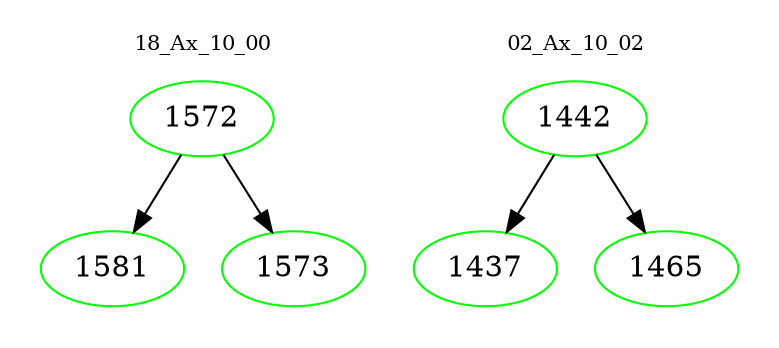 digraph{
subgraph cluster_0 {
color = white
label = "18_Ax_10_00";
fontsize=10;
T0_1572 [label="1572", color="green"]
T0_1572 -> T0_1581 [color="black"]
T0_1581 [label="1581", color="green"]
T0_1572 -> T0_1573 [color="black"]
T0_1573 [label="1573", color="green"]
}
subgraph cluster_1 {
color = white
label = "02_Ax_10_02";
fontsize=10;
T1_1442 [label="1442", color="green"]
T1_1442 -> T1_1437 [color="black"]
T1_1437 [label="1437", color="green"]
T1_1442 -> T1_1465 [color="black"]
T1_1465 [label="1465", color="green"]
}
}
